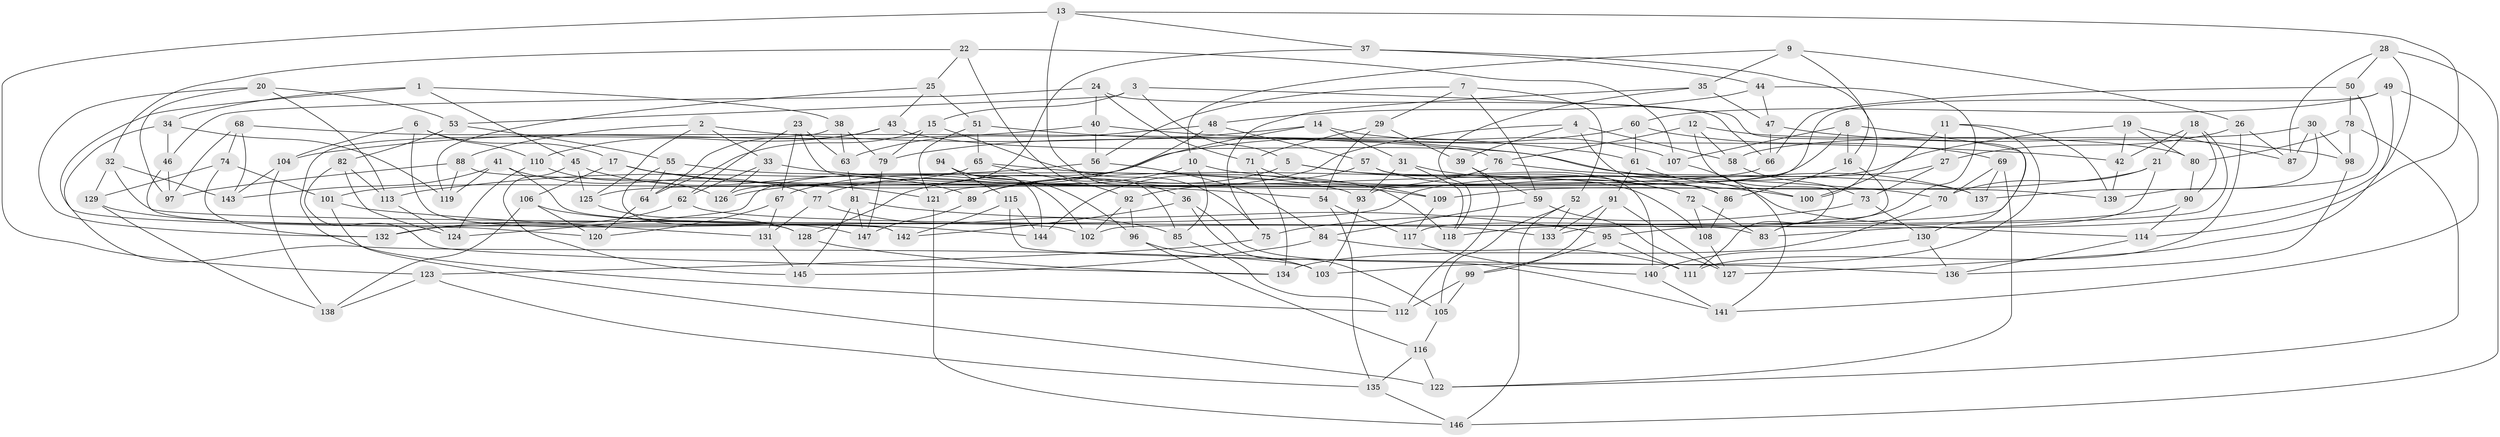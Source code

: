 // Generated by graph-tools (version 1.1) at 2025/26/03/09/25 03:26:59]
// undirected, 147 vertices, 294 edges
graph export_dot {
graph [start="1"]
  node [color=gray90,style=filled];
  1;
  2;
  3;
  4;
  5;
  6;
  7;
  8;
  9;
  10;
  11;
  12;
  13;
  14;
  15;
  16;
  17;
  18;
  19;
  20;
  21;
  22;
  23;
  24;
  25;
  26;
  27;
  28;
  29;
  30;
  31;
  32;
  33;
  34;
  35;
  36;
  37;
  38;
  39;
  40;
  41;
  42;
  43;
  44;
  45;
  46;
  47;
  48;
  49;
  50;
  51;
  52;
  53;
  54;
  55;
  56;
  57;
  58;
  59;
  60;
  61;
  62;
  63;
  64;
  65;
  66;
  67;
  68;
  69;
  70;
  71;
  72;
  73;
  74;
  75;
  76;
  77;
  78;
  79;
  80;
  81;
  82;
  83;
  84;
  85;
  86;
  87;
  88;
  89;
  90;
  91;
  92;
  93;
  94;
  95;
  96;
  97;
  98;
  99;
  100;
  101;
  102;
  103;
  104;
  105;
  106;
  107;
  108;
  109;
  110;
  111;
  112;
  113;
  114;
  115;
  116;
  117;
  118;
  119;
  120;
  121;
  122;
  123;
  124;
  125;
  126;
  127;
  128;
  129;
  130;
  131;
  132;
  133;
  134;
  135;
  136;
  137;
  138;
  139;
  140;
  141;
  142;
  143;
  144;
  145;
  146;
  147;
  1 -- 34;
  1 -- 45;
  1 -- 38;
  1 -- 120;
  2 -- 125;
  2 -- 33;
  2 -- 137;
  2 -- 88;
  3 -- 53;
  3 -- 5;
  3 -- 15;
  3 -- 130;
  4 -- 128;
  4 -- 39;
  4 -- 58;
  4 -- 86;
  5 -- 108;
  5 -- 89;
  5 -- 72;
  6 -- 17;
  6 -- 110;
  6 -- 104;
  6 -- 142;
  7 -- 56;
  7 -- 52;
  7 -- 29;
  7 -- 59;
  8 -- 121;
  8 -- 16;
  8 -- 102;
  8 -- 107;
  9 -- 16;
  9 -- 26;
  9 -- 35;
  9 -- 10;
  10 -- 100;
  10 -- 67;
  10 -- 85;
  11 -- 139;
  11 -- 103;
  11 -- 27;
  11 -- 100;
  12 -- 76;
  12 -- 58;
  12 -- 80;
  12 -- 111;
  13 -- 36;
  13 -- 123;
  13 -- 114;
  13 -- 37;
  14 -- 31;
  14 -- 79;
  14 -- 107;
  14 -- 124;
  15 -- 79;
  15 -- 75;
  15 -- 64;
  16 -- 133;
  16 -- 86;
  17 -- 121;
  17 -- 106;
  17 -- 54;
  18 -- 95;
  18 -- 90;
  18 -- 42;
  18 -- 21;
  19 -- 87;
  19 -- 80;
  19 -- 42;
  19 -- 89;
  20 -- 97;
  20 -- 53;
  20 -- 113;
  20 -- 132;
  21 -- 109;
  21 -- 70;
  21 -- 117;
  22 -- 85;
  22 -- 32;
  22 -- 107;
  22 -- 25;
  23 -- 109;
  23 -- 67;
  23 -- 62;
  23 -- 63;
  24 -- 40;
  24 -- 66;
  24 -- 71;
  24 -- 46;
  25 -- 51;
  25 -- 119;
  25 -- 43;
  26 -- 87;
  26 -- 27;
  26 -- 111;
  27 -- 132;
  27 -- 73;
  28 -- 146;
  28 -- 87;
  28 -- 50;
  28 -- 83;
  29 -- 71;
  29 -- 54;
  29 -- 39;
  30 -- 58;
  30 -- 139;
  30 -- 98;
  30 -- 87;
  31 -- 118;
  31 -- 86;
  31 -- 93;
  32 -- 83;
  32 -- 129;
  32 -- 143;
  33 -- 70;
  33 -- 62;
  33 -- 126;
  34 -- 103;
  34 -- 119;
  34 -- 46;
  35 -- 47;
  35 -- 118;
  35 -- 75;
  36 -- 141;
  36 -- 105;
  36 -- 142;
  37 -- 126;
  37 -- 44;
  37 -- 100;
  38 -- 79;
  38 -- 63;
  38 -- 112;
  39 -- 112;
  39 -- 59;
  40 -- 56;
  40 -- 104;
  40 -- 42;
  41 -- 119;
  41 -- 143;
  41 -- 77;
  41 -- 102;
  42 -- 139;
  43 -- 64;
  43 -- 114;
  43 -- 110;
  44 -- 48;
  44 -- 83;
  44 -- 47;
  45 -- 145;
  45 -- 125;
  45 -- 89;
  46 -- 97;
  46 -- 142;
  47 -- 98;
  47 -- 66;
  48 -- 77;
  48 -- 63;
  48 -- 57;
  49 -- 93;
  49 -- 60;
  49 -- 141;
  49 -- 127;
  50 -- 137;
  50 -- 66;
  50 -- 78;
  51 -- 61;
  51 -- 121;
  51 -- 65;
  52 -- 146;
  52 -- 105;
  52 -- 133;
  53 -- 55;
  53 -- 82;
  54 -- 135;
  54 -- 117;
  55 -- 128;
  55 -- 93;
  55 -- 64;
  56 -- 84;
  56 -- 113;
  57 -- 72;
  57 -- 144;
  57 -- 140;
  58 -- 73;
  59 -- 127;
  59 -- 84;
  60 -- 126;
  60 -- 61;
  60 -- 69;
  61 -- 100;
  61 -- 91;
  62 -- 132;
  62 -- 133;
  63 -- 81;
  64 -- 120;
  65 -- 118;
  65 -- 92;
  65 -- 101;
  66 -- 125;
  67 -- 131;
  67 -- 120;
  68 -- 74;
  68 -- 143;
  68 -- 76;
  68 -- 97;
  69 -- 137;
  69 -- 122;
  69 -- 70;
  70 -- 134;
  71 -- 109;
  71 -- 134;
  72 -- 108;
  72 -- 83;
  73 -- 130;
  73 -- 75;
  74 -- 101;
  74 -- 132;
  74 -- 129;
  75 -- 123;
  76 -- 92;
  76 -- 137;
  77 -- 85;
  77 -- 131;
  78 -- 80;
  78 -- 122;
  78 -- 98;
  79 -- 147;
  80 -- 90;
  81 -- 147;
  81 -- 145;
  81 -- 95;
  82 -- 113;
  82 -- 124;
  82 -- 134;
  84 -- 111;
  84 -- 145;
  85 -- 112;
  86 -- 108;
  88 -- 97;
  88 -- 139;
  88 -- 119;
  89 -- 147;
  90 -- 114;
  90 -- 118;
  91 -- 133;
  91 -- 127;
  91 -- 99;
  92 -- 102;
  92 -- 96;
  93 -- 103;
  94 -- 115;
  94 -- 96;
  94 -- 144;
  94 -- 102;
  95 -- 99;
  95 -- 111;
  96 -- 116;
  96 -- 103;
  98 -- 136;
  99 -- 105;
  99 -- 112;
  101 -- 131;
  101 -- 122;
  104 -- 138;
  104 -- 143;
  105 -- 116;
  106 -- 120;
  106 -- 138;
  106 -- 144;
  107 -- 141;
  108 -- 127;
  109 -- 117;
  110 -- 126;
  110 -- 124;
  113 -- 124;
  114 -- 136;
  115 -- 144;
  115 -- 142;
  115 -- 136;
  116 -- 135;
  116 -- 122;
  117 -- 140;
  121 -- 146;
  123 -- 135;
  123 -- 138;
  125 -- 128;
  128 -- 134;
  129 -- 147;
  129 -- 138;
  130 -- 136;
  130 -- 140;
  131 -- 145;
  135 -- 146;
  140 -- 141;
}
